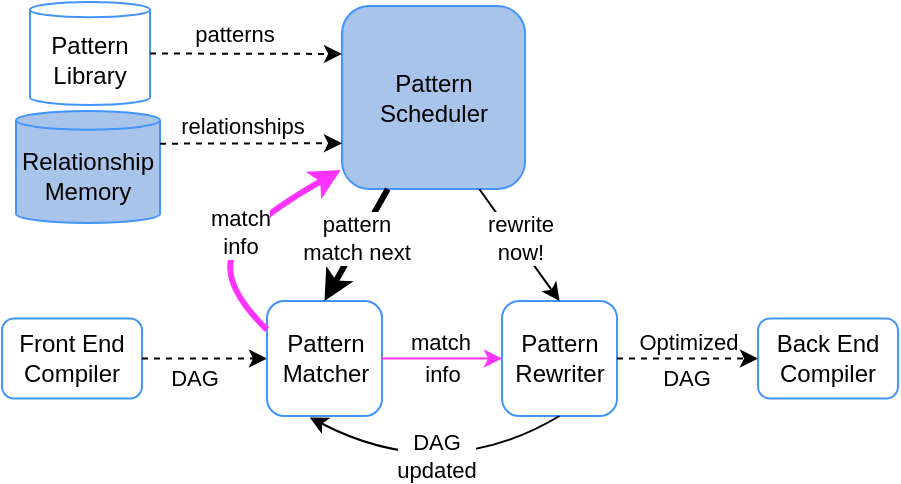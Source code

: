 <mxfile version="21.3.0" type="github">
  <diagram id="C5RBs43oDa-KdzZeNtuy" name="Page-1">
    <mxGraphModel dx="954" dy="620" grid="1" gridSize="8" guides="1" tooltips="1" connect="1" arrows="1" fold="1" page="1" pageScale="1" pageWidth="827" pageHeight="1169" math="0" shadow="0">
      <root>
        <mxCell id="WIyWlLk6GJQsqaUBKTNV-0" />
        <mxCell id="WIyWlLk6GJQsqaUBKTNV-1" parent="WIyWlLk6GJQsqaUBKTNV-0" />
        <mxCell id="UryUVVJRherXfPNVmYFZ-3" value="Pattern&lt;br&gt;Scheduler" style="whiteSpace=wrap;html=1;aspect=fixed;fillColor=#A9C4EB;rounded=1;strokeColor=#4294FF;" parent="WIyWlLk6GJQsqaUBKTNV-1" vertex="1">
          <mxGeometry x="280" y="160" width="91.5" height="91.5" as="geometry" />
        </mxCell>
        <mxCell id="UryUVVJRherXfPNVmYFZ-8" value="Front End &lt;br&gt;Compiler" style="rounded=1;whiteSpace=wrap;html=1;strokeColor=#4294FF;" parent="WIyWlLk6GJQsqaUBKTNV-1" vertex="1">
          <mxGeometry x="110" y="316.25" width="70" height="40" as="geometry" />
        </mxCell>
        <mxCell id="UryUVVJRherXfPNVmYFZ-9" value="" style="endArrow=classic;html=1;rounded=0;exitX=1;exitY=0.5;exitDx=0;exitDy=0;entryX=0;entryY=0.5;entryDx=0;entryDy=0;dashed=1;" parent="WIyWlLk6GJQsqaUBKTNV-1" source="UryUVVJRherXfPNVmYFZ-8" target="UryUVVJRherXfPNVmYFZ-18" edge="1">
          <mxGeometry relative="1" as="geometry">
            <mxPoint x="180" y="200" as="sourcePoint" />
            <mxPoint x="220" y="325" as="targetPoint" />
          </mxGeometry>
        </mxCell>
        <mxCell id="UryUVVJRherXfPNVmYFZ-10" value="DAG" style="edgeLabel;resizable=0;html=1;align=center;verticalAlign=middle;" parent="UryUVVJRherXfPNVmYFZ-9" connectable="0" vertex="1">
          <mxGeometry relative="1" as="geometry">
            <mxPoint x="-6" y="9" as="offset" />
          </mxGeometry>
        </mxCell>
        <mxCell id="UryUVVJRherXfPNVmYFZ-18" value="Pattern Matcher" style="whiteSpace=wrap;html=1;aspect=fixed;rounded=1;strokeColor=#4294FF;" parent="WIyWlLk6GJQsqaUBKTNV-1" vertex="1">
          <mxGeometry x="242.5" y="307.5" width="57.5" height="57.5" as="geometry" />
        </mxCell>
        <mxCell id="UryUVVJRherXfPNVmYFZ-19" value="Pattern&lt;br&gt;Rewriter" style="whiteSpace=wrap;html=1;rounded=1;strokeColor=#4294FF;" parent="WIyWlLk6GJQsqaUBKTNV-1" vertex="1">
          <mxGeometry x="360" y="307.5" width="57.5" height="57.5" as="geometry" />
        </mxCell>
        <mxCell id="UryUVVJRherXfPNVmYFZ-22" value="" style="endArrow=classic;html=1;rounded=0;exitX=0.25;exitY=1;exitDx=0;exitDy=0;entryX=0.5;entryY=0;entryDx=0;entryDy=0;strokeWidth=3;" parent="WIyWlLk6GJQsqaUBKTNV-1" source="UryUVVJRherXfPNVmYFZ-3" target="UryUVVJRherXfPNVmYFZ-18" edge="1">
          <mxGeometry relative="1" as="geometry">
            <mxPoint x="270" y="260" as="sourcePoint" />
            <mxPoint x="370" y="260" as="targetPoint" />
          </mxGeometry>
        </mxCell>
        <mxCell id="UryUVVJRherXfPNVmYFZ-23" value="pattern &lt;br&gt;match next" style="edgeLabel;resizable=0;html=1;align=center;verticalAlign=middle;labelBorderColor=none;spacing=2;spacingBottom=7;" parent="UryUVVJRherXfPNVmYFZ-22" connectable="0" vertex="1">
          <mxGeometry relative="1" as="geometry" />
        </mxCell>
        <mxCell id="UryUVVJRherXfPNVmYFZ-24" value="" style="endArrow=classic;html=1;rounded=0;entryX=0.5;entryY=0;entryDx=0;entryDy=0;exitX=0.75;exitY=1;exitDx=0;exitDy=0;" parent="WIyWlLk6GJQsqaUBKTNV-1" source="UryUVVJRherXfPNVmYFZ-3" target="UryUVVJRherXfPNVmYFZ-19" edge="1">
          <mxGeometry relative="1" as="geometry">
            <mxPoint x="332" y="250.0" as="sourcePoint" />
            <mxPoint x="384" y="328.5" as="targetPoint" />
          </mxGeometry>
        </mxCell>
        <mxCell id="UryUVVJRherXfPNVmYFZ-25" value="rewrite&lt;br&gt;now!" style="edgeLabel;resizable=0;html=1;align=center;verticalAlign=middle;spacingBottom=8;" parent="UryUVVJRherXfPNVmYFZ-24" connectable="0" vertex="1">
          <mxGeometry relative="1" as="geometry" />
        </mxCell>
        <mxCell id="UryUVVJRherXfPNVmYFZ-26" value="" style="endArrow=classic;html=1;rounded=0;exitX=1;exitY=0.5;exitDx=0;exitDy=0;entryX=0;entryY=0.5;entryDx=0;entryDy=0;fillColor=#FF33FF;strokeColor=#FF33FF;strokeWidth=1;" parent="WIyWlLk6GJQsqaUBKTNV-1" source="UryUVVJRherXfPNVmYFZ-18" target="UryUVVJRherXfPNVmYFZ-19" edge="1">
          <mxGeometry relative="1" as="geometry">
            <mxPoint x="260" y="290" as="sourcePoint" />
            <mxPoint x="360" y="290" as="targetPoint" />
          </mxGeometry>
        </mxCell>
        <mxCell id="UryUVVJRherXfPNVmYFZ-27" value="match" style="edgeLabel;resizable=0;html=1;align=center;verticalAlign=middle;" parent="UryUVVJRherXfPNVmYFZ-26" connectable="0" vertex="1">
          <mxGeometry relative="1" as="geometry">
            <mxPoint x="-1" y="-9" as="offset" />
          </mxGeometry>
        </mxCell>
        <mxCell id="UryUVVJRherXfPNVmYFZ-29" value="" style="endArrow=classic;html=1;entryX=-0.007;entryY=0.896;entryDx=0;entryDy=0;exitX=0;exitY=0.25;exitDx=0;exitDy=0;fillColor=#0077FF;strokeColor=#FF33FF;curved=1;strokeWidth=3;entryPerimeter=0;" parent="WIyWlLk6GJQsqaUBKTNV-1" source="UryUVVJRherXfPNVmYFZ-18" target="UryUVVJRherXfPNVmYFZ-3" edge="1">
          <mxGeometry relative="1" as="geometry">
            <mxPoint x="150" y="290" as="sourcePoint" />
            <mxPoint x="250" y="290" as="targetPoint" />
            <Array as="points">
              <mxPoint x="220" y="300" />
              <mxPoint x="230" y="270" />
            </Array>
          </mxGeometry>
        </mxCell>
        <mxCell id="UryUVVJRherXfPNVmYFZ-30" value="match&lt;br&gt;info" style="edgeLabel;resizable=0;html=1;align=center;verticalAlign=middle;" parent="UryUVVJRherXfPNVmYFZ-29" connectable="0" vertex="1">
          <mxGeometry relative="1" as="geometry" />
        </mxCell>
        <mxCell id="UryUVVJRherXfPNVmYFZ-31" value="" style="endArrow=classic;html=1;entryX=0.372;entryY=1.012;entryDx=0;entryDy=0;entryPerimeter=0;curved=1;strokeWidth=1;exitX=0.5;exitY=1;exitDx=0;exitDy=0;" parent="WIyWlLk6GJQsqaUBKTNV-1" source="UryUVVJRherXfPNVmYFZ-19" target="UryUVVJRherXfPNVmYFZ-18" edge="1">
          <mxGeometry relative="1" as="geometry">
            <mxPoint x="390" y="380" as="sourcePoint" />
            <mxPoint x="370" y="460" as="targetPoint" />
            <Array as="points">
              <mxPoint x="330" y="400" />
            </Array>
          </mxGeometry>
        </mxCell>
        <mxCell id="UryUVVJRherXfPNVmYFZ-32" value="DAG&lt;br&gt;updated" style="edgeLabel;resizable=0;html=1;align=center;verticalAlign=middle;" parent="UryUVVJRherXfPNVmYFZ-31" connectable="0" vertex="1">
          <mxGeometry relative="1" as="geometry">
            <mxPoint y="-14" as="offset" />
          </mxGeometry>
        </mxCell>
        <mxCell id="UryUVVJRherXfPNVmYFZ-33" value="" style="endArrow=classic;html=1;rounded=0;exitX=1;exitY=0.5;exitDx=0;exitDy=0;entryX=0;entryY=0.5;entryDx=0;entryDy=0;dashed=1;" parent="WIyWlLk6GJQsqaUBKTNV-1" source="UryUVVJRherXfPNVmYFZ-19" target="UryUVVJRherXfPNVmYFZ-35" edge="1">
          <mxGeometry relative="1" as="geometry">
            <mxPoint x="500" y="360" as="sourcePoint" />
            <mxPoint x="510" y="360" as="targetPoint" />
          </mxGeometry>
        </mxCell>
        <mxCell id="UryUVVJRherXfPNVmYFZ-34" value="Optimized" style="edgeLabel;resizable=0;html=1;align=center;verticalAlign=middle;" parent="UryUVVJRherXfPNVmYFZ-33" connectable="0" vertex="1">
          <mxGeometry relative="1" as="geometry">
            <mxPoint y="-9" as="offset" />
          </mxGeometry>
        </mxCell>
        <mxCell id="UryUVVJRherXfPNVmYFZ-35" value="Back End Compiler" style="rounded=1;whiteSpace=wrap;html=1;strokeColor=#4294FF;" parent="WIyWlLk6GJQsqaUBKTNV-1" vertex="1">
          <mxGeometry x="488" y="316.25" width="70" height="40" as="geometry" />
        </mxCell>
        <mxCell id="XahOzcSNWismg_vt2ue2-0" value="DAG" style="edgeLabel;resizable=0;html=1;align=center;verticalAlign=middle;" parent="WIyWlLk6GJQsqaUBKTNV-1" connectable="0" vertex="1">
          <mxGeometry x="464" y="344" as="geometry">
            <mxPoint x="-12" y="2" as="offset" />
          </mxGeometry>
        </mxCell>
        <mxCell id="XahOzcSNWismg_vt2ue2-1" value="info" style="edgeLabel;resizable=0;html=1;align=center;verticalAlign=middle;" parent="WIyWlLk6GJQsqaUBKTNV-1" connectable="0" vertex="1">
          <mxGeometry x="320.005" y="344" as="geometry">
            <mxPoint x="10" as="offset" />
          </mxGeometry>
        </mxCell>
        <mxCell id="4yVEE4LO4cN1VKNga3XD-0" value="Relationship&lt;br&gt;Memory" style="shape=cylinder3;whiteSpace=wrap;html=1;boundedLbl=1;backgroundOutline=1;size=4.667;fillColor=#A9C4EB;strokeColor=#4294FF;" parent="WIyWlLk6GJQsqaUBKTNV-1" vertex="1">
          <mxGeometry x="117" y="212.5" width="72" height="56" as="geometry" />
        </mxCell>
        <mxCell id="4yVEE4LO4cN1VKNga3XD-1" value="" style="endArrow=classic;html=1;rounded=0;entryX=0;entryY=0.75;entryDx=0;entryDy=0;dashed=1;exitX=1;exitY=0;exitDx=0;exitDy=16.333;exitPerimeter=0;" parent="WIyWlLk6GJQsqaUBKTNV-1" source="4yVEE4LO4cN1VKNga3XD-0" target="UryUVVJRherXfPNVmYFZ-3" edge="1">
          <mxGeometry relative="1" as="geometry">
            <mxPoint x="184" y="236" as="sourcePoint" />
            <mxPoint x="460" y="344" as="targetPoint" />
          </mxGeometry>
        </mxCell>
        <mxCell id="4yVEE4LO4cN1VKNga3XD-2" value="relationships" style="edgeLabel;resizable=0;html=1;align=center;verticalAlign=middle;rotation=0;" parent="4yVEE4LO4cN1VKNga3XD-1" connectable="0" vertex="1">
          <mxGeometry relative="1" as="geometry">
            <mxPoint x="-5" y="-9" as="offset" />
          </mxGeometry>
        </mxCell>
        <mxCell id="4yVEE4LO4cN1VKNga3XD-3" value="Pattern&lt;br&gt;Library" style="shape=cylinder3;whiteSpace=wrap;html=1;boundedLbl=1;backgroundOutline=1;size=3.833;strokeColor=#4294FF;" parent="WIyWlLk6GJQsqaUBKTNV-1" vertex="1">
          <mxGeometry x="124" y="158" width="60" height="51.5" as="geometry" />
        </mxCell>
        <mxCell id="4yVEE4LO4cN1VKNga3XD-4" value="" style="endArrow=classic;html=1;rounded=0;dashed=1;exitX=1;exitY=0.5;exitDx=0;exitDy=0;exitPerimeter=0;entryX=0;entryY=0.262;entryDx=0;entryDy=0;entryPerimeter=0;" parent="WIyWlLk6GJQsqaUBKTNV-1" source="4yVEE4LO4cN1VKNga3XD-3" target="UryUVVJRherXfPNVmYFZ-3" edge="1">
          <mxGeometry relative="1" as="geometry">
            <mxPoint x="176" y="224" as="sourcePoint" />
            <mxPoint x="304" y="189" as="targetPoint" />
          </mxGeometry>
        </mxCell>
        <mxCell id="4yVEE4LO4cN1VKNga3XD-5" value="patterns" style="edgeLabel;resizable=0;html=1;align=center;verticalAlign=middle;rotation=0;" parent="4yVEE4LO4cN1VKNga3XD-4" connectable="0" vertex="1">
          <mxGeometry relative="1" as="geometry">
            <mxPoint x="-6" y="-10" as="offset" />
          </mxGeometry>
        </mxCell>
      </root>
    </mxGraphModel>
  </diagram>
</mxfile>
